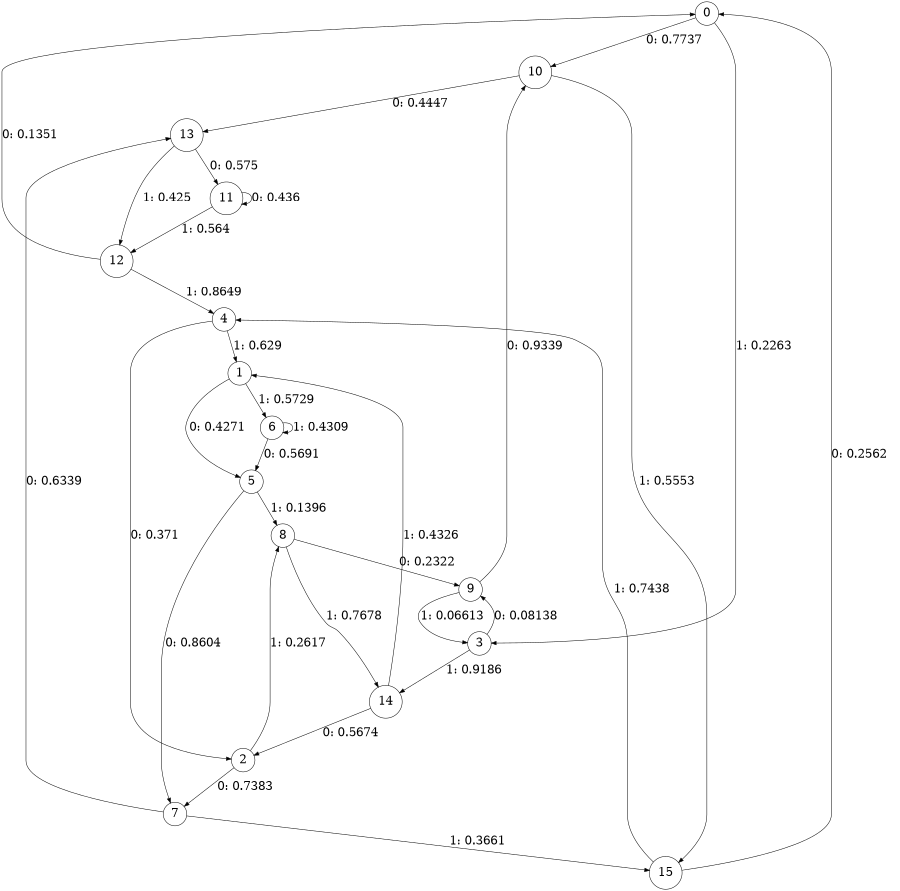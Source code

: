 digraph "ch21randomL4" {
size = "6,8.5";
ratio = "fill";
node [shape = circle];
node [fontsize = 24];
edge [fontsize = 24];
0 -> 10 [label = "0: 0.7737   "];
0 -> 3 [label = "1: 0.2263   "];
1 -> 5 [label = "0: 0.4271   "];
1 -> 6 [label = "1: 0.5729   "];
2 -> 7 [label = "0: 0.7383   "];
2 -> 8 [label = "1: 0.2617   "];
3 -> 9 [label = "0: 0.08138  "];
3 -> 14 [label = "1: 0.9186   "];
4 -> 2 [label = "0: 0.371    "];
4 -> 1 [label = "1: 0.629    "];
5 -> 7 [label = "0: 0.8604   "];
5 -> 8 [label = "1: 0.1396   "];
6 -> 5 [label = "0: 0.5691   "];
6 -> 6 [label = "1: 0.4309   "];
7 -> 13 [label = "0: 0.6339   "];
7 -> 15 [label = "1: 0.3661   "];
8 -> 9 [label = "0: 0.2322   "];
8 -> 14 [label = "1: 0.7678   "];
9 -> 10 [label = "0: 0.9339   "];
9 -> 3 [label = "1: 0.06613  "];
10 -> 13 [label = "0: 0.4447   "];
10 -> 15 [label = "1: 0.5553   "];
11 -> 11 [label = "0: 0.436    "];
11 -> 12 [label = "1: 0.564    "];
12 -> 0 [label = "0: 0.1351   "];
12 -> 4 [label = "1: 0.8649   "];
13 -> 11 [label = "0: 0.575    "];
13 -> 12 [label = "1: 0.425    "];
14 -> 2 [label = "0: 0.5674   "];
14 -> 1 [label = "1: 0.4326   "];
15 -> 0 [label = "0: 0.2562   "];
15 -> 4 [label = "1: 0.7438   "];
}